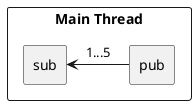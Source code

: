 @startuml
'skinparam linetype polyline
'skinparam linetype ortho

rectangle "Main Thread" as mThread {
	rectangle "pub" as pub {

	}

	rectangle "sub" as sub {

	}
}

pub -l-> sub :1...5





@enduml